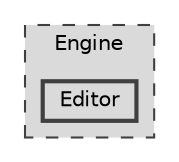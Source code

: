 digraph "Engine/Editor"
{
 // LATEX_PDF_SIZE
  bgcolor="transparent";
  edge [fontname=Helvetica,fontsize=10,labelfontname=Helvetica,labelfontsize=10];
  node [fontname=Helvetica,fontsize=10,shape=box,height=0.2,width=0.4];
  compound=true
  subgraph clusterdir_0b6ee6e7e9547e675db4add2e5de97da {
    graph [ bgcolor="#dadada", pencolor="grey25", label="Engine", fontname=Helvetica,fontsize=10 style="filled,dashed", URL="dir_0b6ee6e7e9547e675db4add2e5de97da.html",tooltip=""]
  dir_7965d2c2d25f8c48046d3c55e7f6a3a9 [label="Editor", fillcolor="#dadada", color="grey25", style="filled,bold", URL="dir_7965d2c2d25f8c48046d3c55e7f6a3a9.html",tooltip=""];
  }
}
